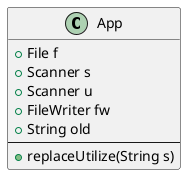 @startuml
class App{
    +File f
    +Scanner s
    +Scanner u
    +FileWriter fw
    +String old
    ---
    +replaceUtilize(String s)
   }
@enduml